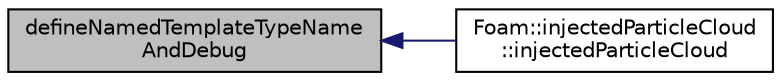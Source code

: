digraph "defineNamedTemplateTypeNameAndDebug"
{
  bgcolor="transparent";
  edge [fontname="Helvetica",fontsize="10",labelfontname="Helvetica",labelfontsize="10"];
  node [fontname="Helvetica",fontsize="10",shape=record];
  rankdir="LR";
  Node1 [label="defineNamedTemplateTypeName\lAndDebug",height=0.2,width=0.4,color="black", fillcolor="grey75", style="filled" fontcolor="black"];
  Node1 -> Node2 [dir="back",color="midnightblue",fontsize="10",style="solid",fontname="Helvetica"];
  Node2 [label="Foam::injectedParticleCloud\l::injectedParticleCloud",height=0.2,width=0.4,color="black",URL="$classFoam_1_1injectedParticleCloud.html#a1489f65d51941e94754cb24f04c1d47a",tooltip="Construct from mesh and cloud name. "];
}
